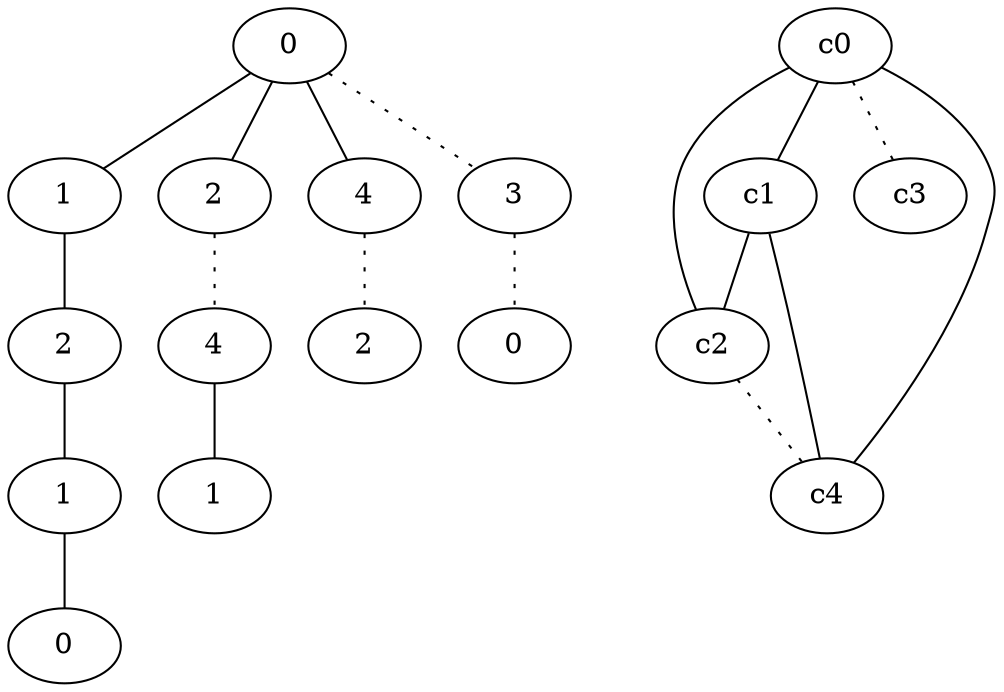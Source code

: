 graph {
a0[label=0];
a1[label=1];
a2[label=2];
a3[label=1];
a4[label=0];
a5[label=2];
a6[label=4];
a7[label=1];
a8[label=4];
a9[label=2];
a10[label=3];
a11[label=0];
a0 -- a1;
a0 -- a5;
a0 -- a8;
a0 -- a10 [style=dotted];
a1 -- a2;
a2 -- a3;
a3 -- a4;
a5 -- a6 [style=dotted];
a6 -- a7;
a8 -- a9 [style=dotted];
a10 -- a11 [style=dotted];
c0 -- c1;
c0 -- c2;
c0 -- c3 [style=dotted];
c0 -- c4;
c1 -- c2;
c1 -- c4;
c2 -- c4 [style=dotted];
}
